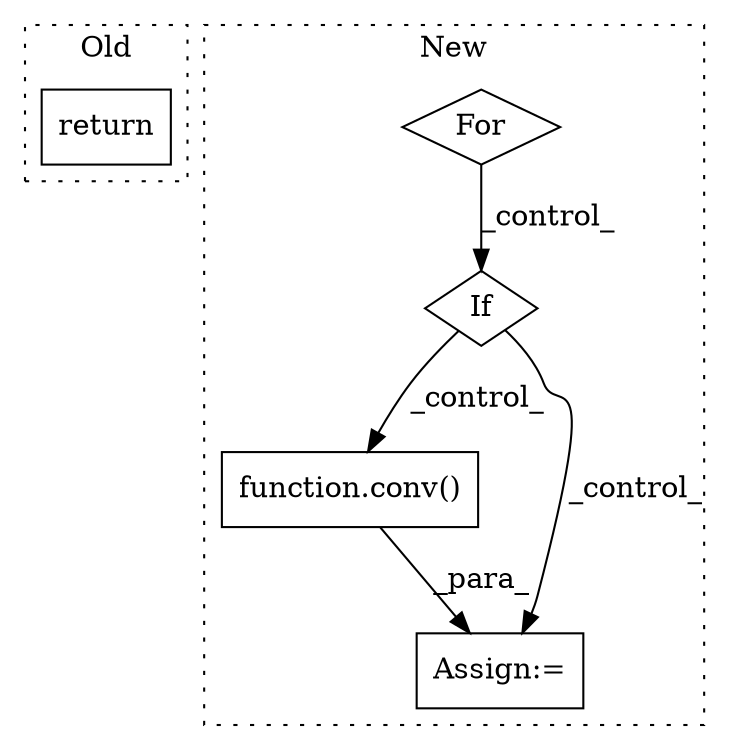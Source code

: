 digraph G {
subgraph cluster0 {
1 [label="return" a="93" s="223" l="7" shape="box"];
label = "Old";
style="dotted";
}
subgraph cluster1 {
2 [label="function.conv()" a="75" s="2421,2432" l="5,1" shape="box"];
3 [label="Assign:=" a="68" s="2418" l="3" shape="box"];
4 [label="For" a="107" s="2249,2281" l="4,14" shape="diamond"];
5 [label="If" a="96" s="2379,2394" l="3,18" shape="diamond"];
label = "New";
style="dotted";
}
2 -> 3 [label="_para_"];
4 -> 5 [label="_control_"];
5 -> 2 [label="_control_"];
5 -> 3 [label="_control_"];
}